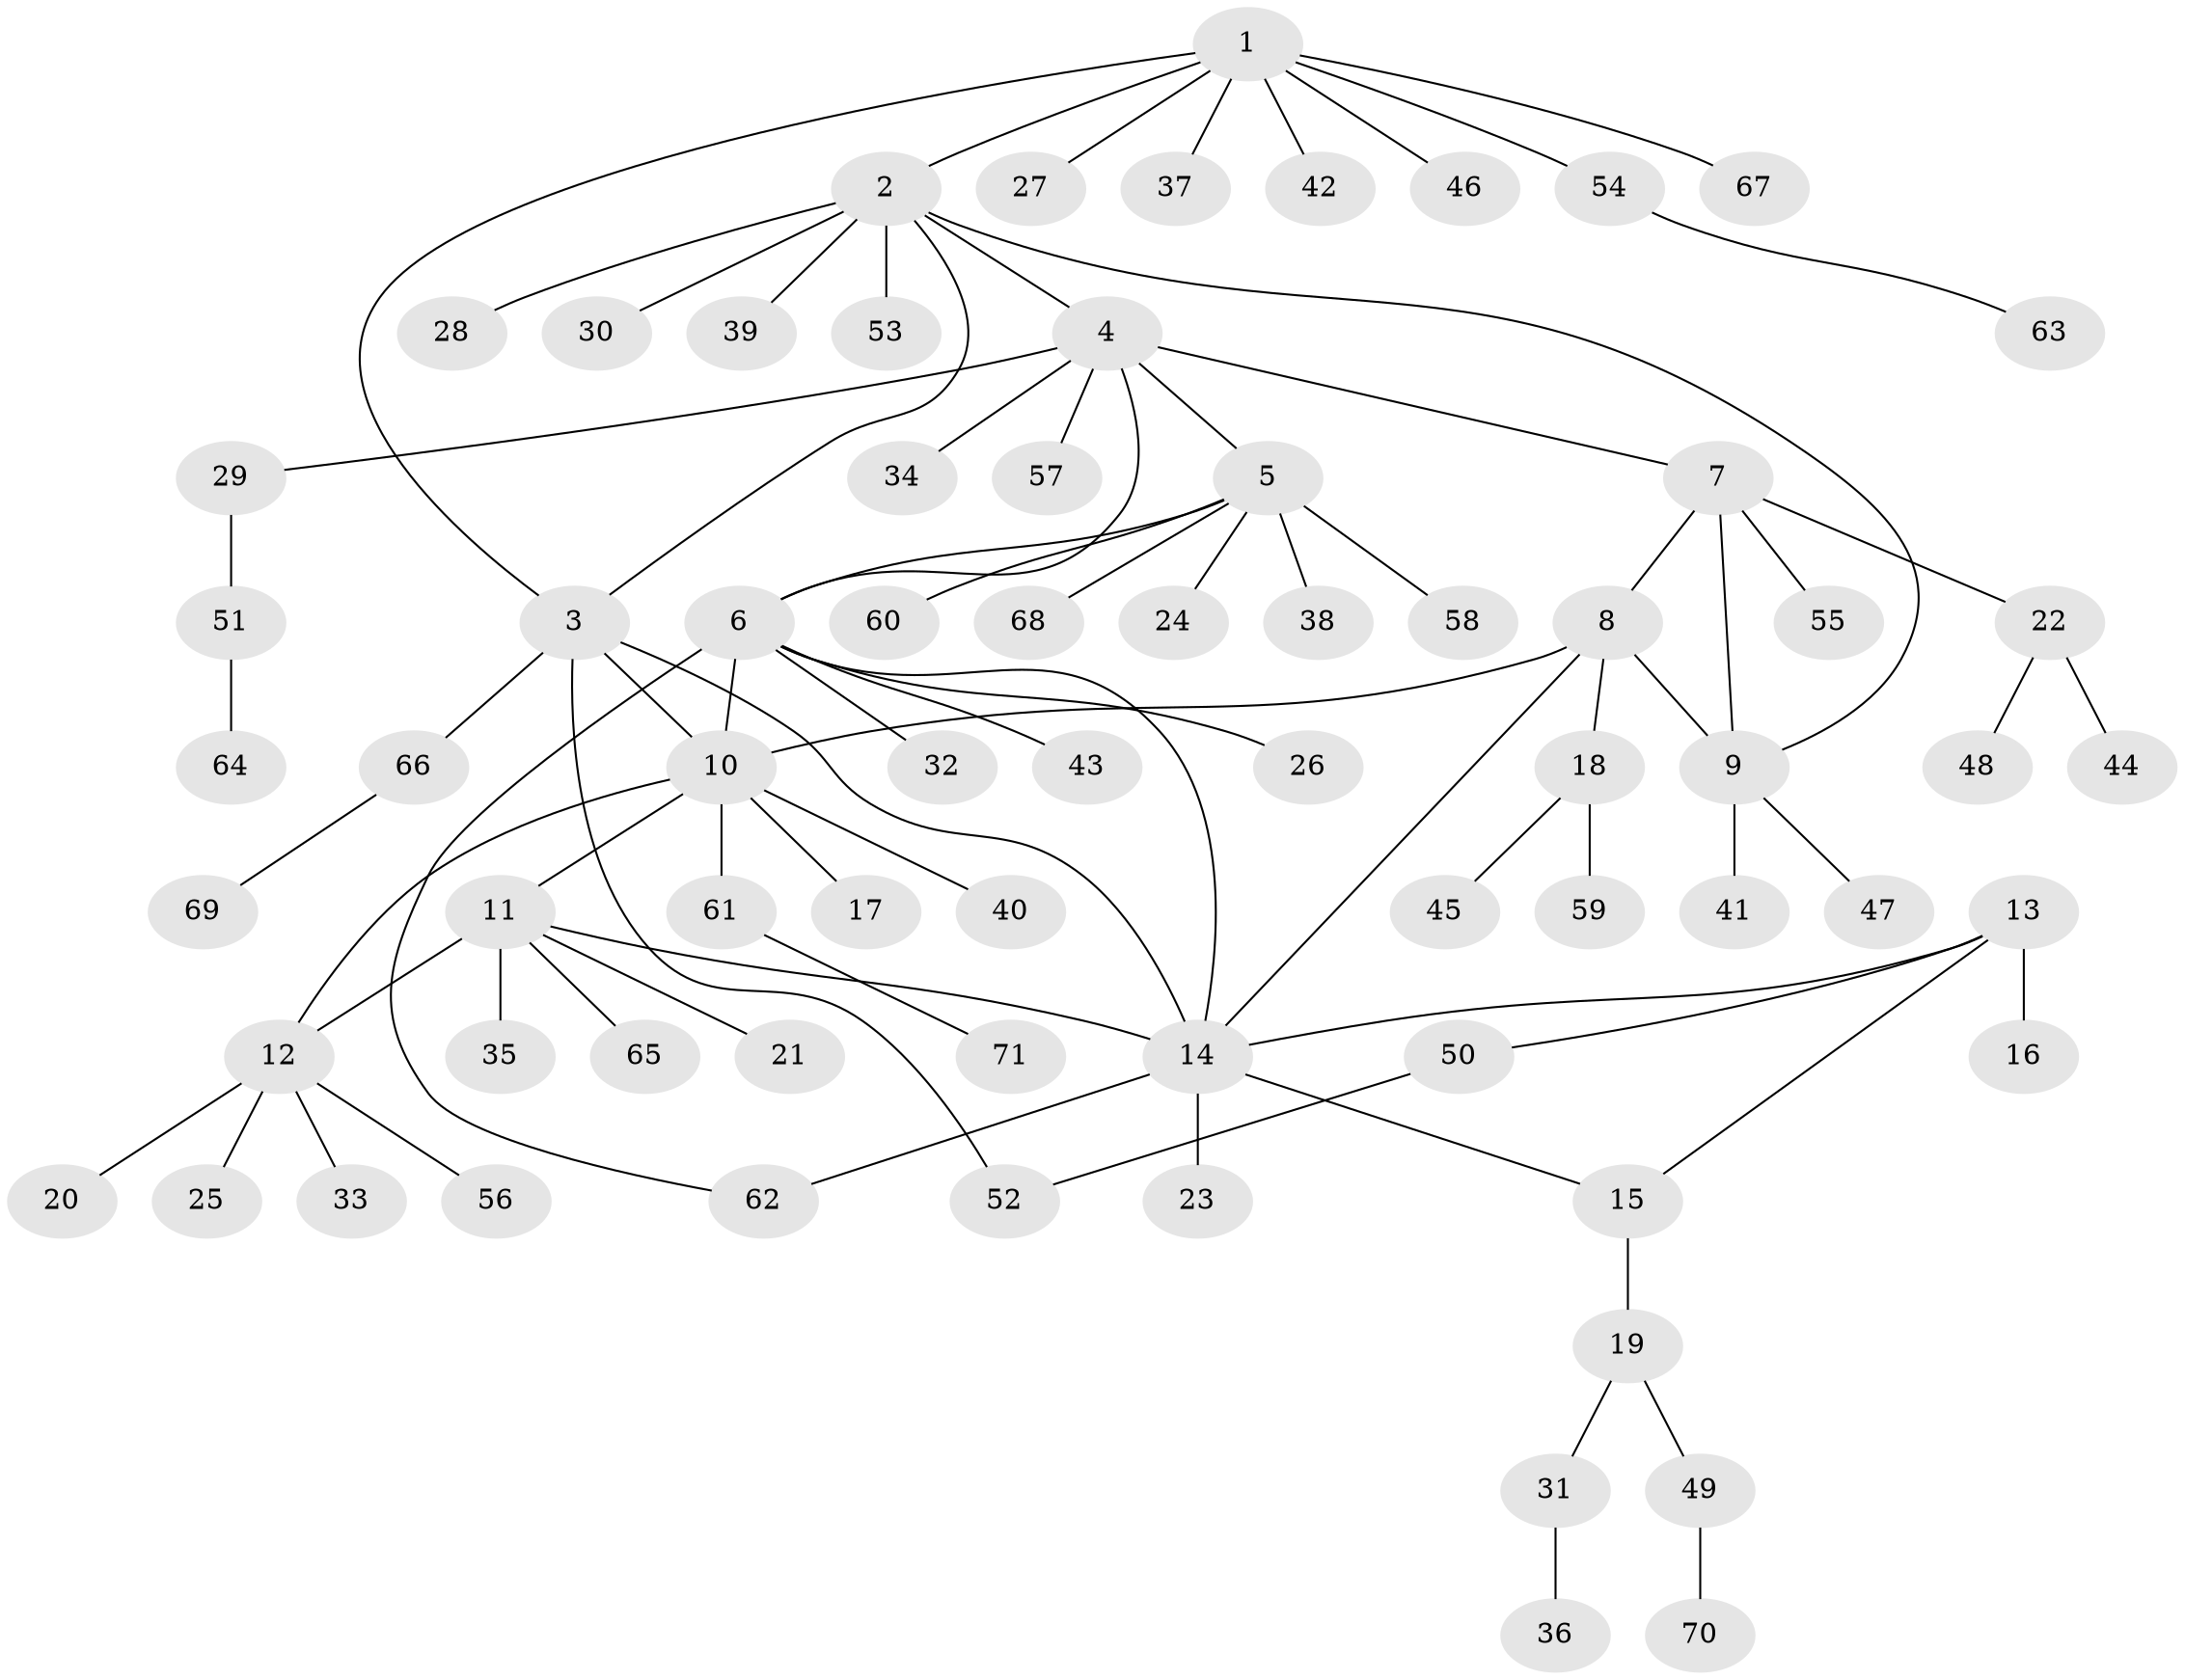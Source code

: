 // Generated by graph-tools (version 1.1) at 2025/15/03/09/25 04:15:57]
// undirected, 71 vertices, 83 edges
graph export_dot {
graph [start="1"]
  node [color=gray90,style=filled];
  1;
  2;
  3;
  4;
  5;
  6;
  7;
  8;
  9;
  10;
  11;
  12;
  13;
  14;
  15;
  16;
  17;
  18;
  19;
  20;
  21;
  22;
  23;
  24;
  25;
  26;
  27;
  28;
  29;
  30;
  31;
  32;
  33;
  34;
  35;
  36;
  37;
  38;
  39;
  40;
  41;
  42;
  43;
  44;
  45;
  46;
  47;
  48;
  49;
  50;
  51;
  52;
  53;
  54;
  55;
  56;
  57;
  58;
  59;
  60;
  61;
  62;
  63;
  64;
  65;
  66;
  67;
  68;
  69;
  70;
  71;
  1 -- 2;
  1 -- 3;
  1 -- 27;
  1 -- 37;
  1 -- 42;
  1 -- 46;
  1 -- 54;
  1 -- 67;
  2 -- 3;
  2 -- 4;
  2 -- 9;
  2 -- 28;
  2 -- 30;
  2 -- 39;
  2 -- 53;
  3 -- 10;
  3 -- 14;
  3 -- 52;
  3 -- 66;
  4 -- 5;
  4 -- 6;
  4 -- 7;
  4 -- 29;
  4 -- 34;
  4 -- 57;
  5 -- 6;
  5 -- 24;
  5 -- 38;
  5 -- 58;
  5 -- 60;
  5 -- 68;
  6 -- 10;
  6 -- 14;
  6 -- 26;
  6 -- 32;
  6 -- 43;
  6 -- 62;
  7 -- 8;
  7 -- 9;
  7 -- 22;
  7 -- 55;
  8 -- 9;
  8 -- 10;
  8 -- 14;
  8 -- 18;
  9 -- 41;
  9 -- 47;
  10 -- 11;
  10 -- 12;
  10 -- 17;
  10 -- 40;
  10 -- 61;
  11 -- 12;
  11 -- 14;
  11 -- 21;
  11 -- 35;
  11 -- 65;
  12 -- 20;
  12 -- 25;
  12 -- 33;
  12 -- 56;
  13 -- 14;
  13 -- 15;
  13 -- 16;
  13 -- 50;
  14 -- 15;
  14 -- 23;
  14 -- 62;
  15 -- 19;
  18 -- 45;
  18 -- 59;
  19 -- 31;
  19 -- 49;
  22 -- 44;
  22 -- 48;
  29 -- 51;
  31 -- 36;
  49 -- 70;
  50 -- 52;
  51 -- 64;
  54 -- 63;
  61 -- 71;
  66 -- 69;
}
